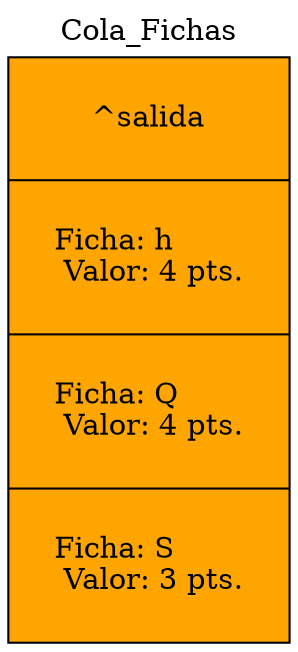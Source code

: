 digraph pila {
label=Cola_Fichas;
labelloc=t;
node [margin=0.3 fontcolor=black  shape=record style=filled fillcolor=orange  color=black];

struct1[
label="{
^salida|Ficha: h\l
 Valor: 4 pts.\l
|Ficha: Q\l
 Valor: 4 pts.\l
|Ficha: S\l
 Valor: 3 pts.\l
}" 
];
}
